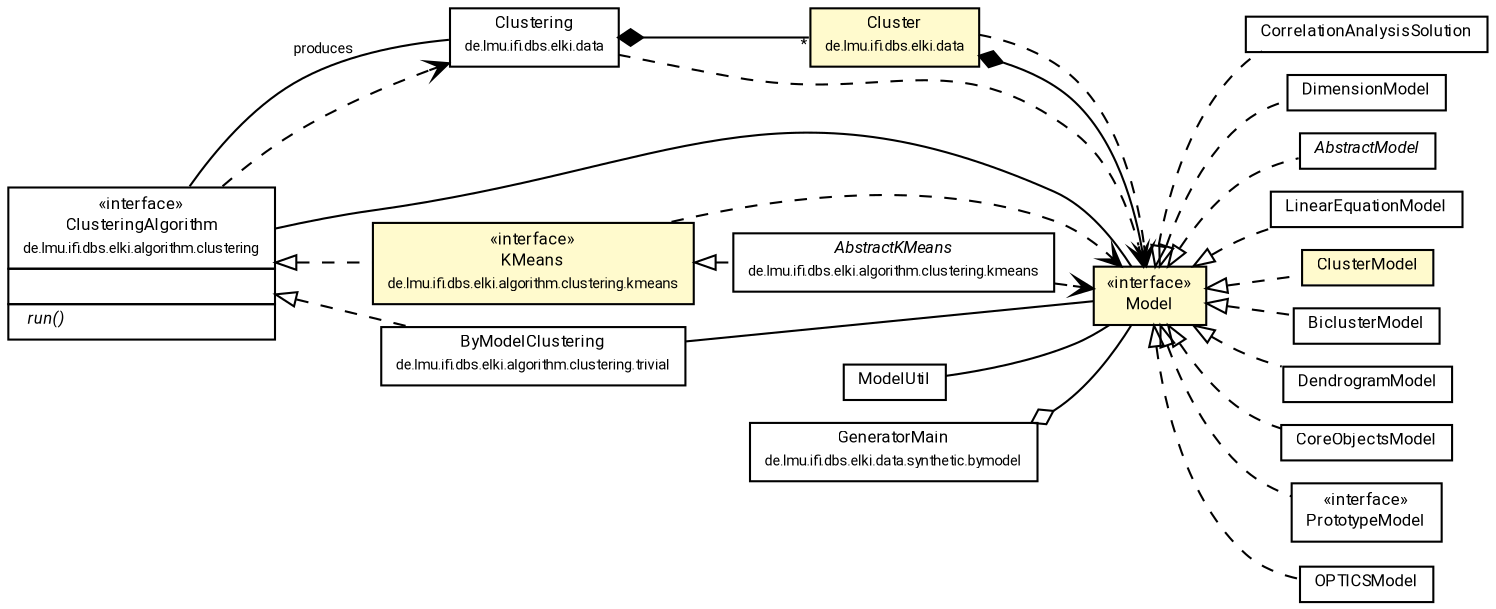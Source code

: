 #!/usr/local/bin/dot
#
# Class diagram 
# Generated by UMLGraph version R5_7_2-60-g0e99a6 (http://www.spinellis.gr/umlgraph/)
#

digraph G {
	graph [fontnames="svg"]
	edge [fontname="Roboto",fontsize=7,labelfontname="Roboto",labelfontsize=7,color="black"];
	node [fontname="Roboto",fontcolor="black",fontsize=8,shape=plaintext,margin=0,width=0,height=0];
	nodesep=0.15;
	ranksep=0.25;
	rankdir=LR;
	// de.lmu.ifi.dbs.elki.data.model.CorrelationAnalysisSolution<V extends de.lmu.ifi.dbs.elki.data.NumberVector>
	c7122979 [label=<<table title="de.lmu.ifi.dbs.elki.data.model.CorrelationAnalysisSolution" border="0" cellborder="1" cellspacing="0" cellpadding="2" href="CorrelationAnalysisSolution.html" target="_parent">
		<tr><td><table border="0" cellspacing="0" cellpadding="1">
		<tr><td align="center" balign="center"> <font face="Roboto">CorrelationAnalysisSolution</font> </td></tr>
		</table></td></tr>
		</table>>, URL="CorrelationAnalysisSolution.html"];
	// de.lmu.ifi.dbs.elki.data.Clustering<M extends de.lmu.ifi.dbs.elki.data.model.Model>
	c7123460 [label=<<table title="de.lmu.ifi.dbs.elki.data.Clustering" border="0" cellborder="1" cellspacing="0" cellpadding="2" href="../Clustering.html" target="_parent">
		<tr><td><table border="0" cellspacing="0" cellpadding="1">
		<tr><td align="center" balign="center"> <font face="Roboto">Clustering</font> </td></tr>
		<tr><td align="center" balign="center"> <font face="Roboto" point-size="7.0">de.lmu.ifi.dbs.elki.data</font> </td></tr>
		</table></td></tr>
		</table>>, URL="../Clustering.html"];
	// de.lmu.ifi.dbs.elki.data.Cluster<M extends de.lmu.ifi.dbs.elki.data.model.Model>
	c7123462 [label=<<table title="de.lmu.ifi.dbs.elki.data.Cluster" border="0" cellborder="1" cellspacing="0" cellpadding="2" bgcolor="LemonChiffon" href="../Cluster.html" target="_parent">
		<tr><td><table border="0" cellspacing="0" cellpadding="1">
		<tr><td align="center" balign="center"> <font face="Roboto">Cluster</font> </td></tr>
		<tr><td align="center" balign="center"> <font face="Roboto" point-size="7.0">de.lmu.ifi.dbs.elki.data</font> </td></tr>
		</table></td></tr>
		</table>>, URL="../Cluster.html"];
	// de.lmu.ifi.dbs.elki.data.model.DimensionModel
	c7123463 [label=<<table title="de.lmu.ifi.dbs.elki.data.model.DimensionModel" border="0" cellborder="1" cellspacing="0" cellpadding="2" href="DimensionModel.html" target="_parent">
		<tr><td><table border="0" cellspacing="0" cellpadding="1">
		<tr><td align="center" balign="center"> <font face="Roboto">DimensionModel</font> </td></tr>
		</table></td></tr>
		</table>>, URL="DimensionModel.html"];
	// de.lmu.ifi.dbs.elki.data.model.AbstractModel
	c7123464 [label=<<table title="de.lmu.ifi.dbs.elki.data.model.AbstractModel" border="0" cellborder="1" cellspacing="0" cellpadding="2" href="AbstractModel.html" target="_parent">
		<tr><td><table border="0" cellspacing="0" cellpadding="1">
		<tr><td align="center" balign="center"> <font face="Roboto"><i>AbstractModel</i></font> </td></tr>
		</table></td></tr>
		</table>>, URL="AbstractModel.html"];
	// de.lmu.ifi.dbs.elki.data.model.LinearEquationModel
	c7123465 [label=<<table title="de.lmu.ifi.dbs.elki.data.model.LinearEquationModel" border="0" cellborder="1" cellspacing="0" cellpadding="2" href="LinearEquationModel.html" target="_parent">
		<tr><td><table border="0" cellspacing="0" cellpadding="1">
		<tr><td align="center" balign="center"> <font face="Roboto">LinearEquationModel</font> </td></tr>
		</table></td></tr>
		</table>>, URL="LinearEquationModel.html"];
	// de.lmu.ifi.dbs.elki.data.model.ClusterModel
	c7123470 [label=<<table title="de.lmu.ifi.dbs.elki.data.model.ClusterModel" border="0" cellborder="1" cellspacing="0" cellpadding="2" bgcolor="LemonChiffon" href="ClusterModel.html" target="_parent">
		<tr><td><table border="0" cellspacing="0" cellpadding="1">
		<tr><td align="center" balign="center"> <font face="Roboto">ClusterModel</font> </td></tr>
		</table></td></tr>
		</table>>, URL="ClusterModel.html"];
	// de.lmu.ifi.dbs.elki.data.model.BiclusterModel
	c7123472 [label=<<table title="de.lmu.ifi.dbs.elki.data.model.BiclusterModel" border="0" cellborder="1" cellspacing="0" cellpadding="2" href="BiclusterModel.html" target="_parent">
		<tr><td><table border="0" cellspacing="0" cellpadding="1">
		<tr><td align="center" balign="center"> <font face="Roboto">BiclusterModel</font> </td></tr>
		</table></td></tr>
		</table>>, URL="BiclusterModel.html"];
	// de.lmu.ifi.dbs.elki.data.model.DendrogramModel
	c7123473 [label=<<table title="de.lmu.ifi.dbs.elki.data.model.DendrogramModel" border="0" cellborder="1" cellspacing="0" cellpadding="2" href="DendrogramModel.html" target="_parent">
		<tr><td><table border="0" cellspacing="0" cellpadding="1">
		<tr><td align="center" balign="center"> <font face="Roboto">DendrogramModel</font> </td></tr>
		</table></td></tr>
		</table>>, URL="DendrogramModel.html"];
	// de.lmu.ifi.dbs.elki.data.model.CoreObjectsModel
	c7123474 [label=<<table title="de.lmu.ifi.dbs.elki.data.model.CoreObjectsModel" border="0" cellborder="1" cellspacing="0" cellpadding="2" href="CoreObjectsModel.html" target="_parent">
		<tr><td><table border="0" cellspacing="0" cellpadding="1">
		<tr><td align="center" balign="center"> <font face="Roboto">CoreObjectsModel</font> </td></tr>
		</table></td></tr>
		</table>>, URL="CoreObjectsModel.html"];
	// de.lmu.ifi.dbs.elki.data.model.ModelUtil
	c7123475 [label=<<table title="de.lmu.ifi.dbs.elki.data.model.ModelUtil" border="0" cellborder="1" cellspacing="0" cellpadding="2" href="ModelUtil.html" target="_parent">
		<tr><td><table border="0" cellspacing="0" cellpadding="1">
		<tr><td align="center" balign="center"> <font face="Roboto">ModelUtil</font> </td></tr>
		</table></td></tr>
		</table>>, URL="ModelUtil.html"];
	// de.lmu.ifi.dbs.elki.data.model.Model
	c7123476 [label=<<table title="de.lmu.ifi.dbs.elki.data.model.Model" border="0" cellborder="1" cellspacing="0" cellpadding="2" bgcolor="lemonChiffon" href="Model.html" target="_parent">
		<tr><td><table border="0" cellspacing="0" cellpadding="1">
		<tr><td align="center" balign="center"> &#171;interface&#187; </td></tr>
		<tr><td align="center" balign="center"> <font face="Roboto">Model</font> </td></tr>
		</table></td></tr>
		</table>>, URL="Model.html"];
	// de.lmu.ifi.dbs.elki.data.model.PrototypeModel<V>
	c7123477 [label=<<table title="de.lmu.ifi.dbs.elki.data.model.PrototypeModel" border="0" cellborder="1" cellspacing="0" cellpadding="2" href="PrototypeModel.html" target="_parent">
		<tr><td><table border="0" cellspacing="0" cellpadding="1">
		<tr><td align="center" balign="center"> &#171;interface&#187; </td></tr>
		<tr><td align="center" balign="center"> <font face="Roboto">PrototypeModel</font> </td></tr>
		</table></td></tr>
		</table>>, URL="PrototypeModel.html"];
	// de.lmu.ifi.dbs.elki.data.model.OPTICSModel
	c7123480 [label=<<table title="de.lmu.ifi.dbs.elki.data.model.OPTICSModel" border="0" cellborder="1" cellspacing="0" cellpadding="2" href="OPTICSModel.html" target="_parent">
		<tr><td><table border="0" cellspacing="0" cellpadding="1">
		<tr><td align="center" balign="center"> <font face="Roboto">OPTICSModel</font> </td></tr>
		</table></td></tr>
		</table>>, URL="OPTICSModel.html"];
	// de.lmu.ifi.dbs.elki.algorithm.clustering.kmeans.KMeans<V extends de.lmu.ifi.dbs.elki.data.NumberVector, M extends de.lmu.ifi.dbs.elki.data.model.Model>
	c7123688 [label=<<table title="de.lmu.ifi.dbs.elki.algorithm.clustering.kmeans.KMeans" border="0" cellborder="1" cellspacing="0" cellpadding="2" bgcolor="LemonChiffon" href="../../algorithm/clustering/kmeans/KMeans.html" target="_parent">
		<tr><td><table border="0" cellspacing="0" cellpadding="1">
		<tr><td align="center" balign="center"> &#171;interface&#187; </td></tr>
		<tr><td align="center" balign="center"> <font face="Roboto">KMeans</font> </td></tr>
		<tr><td align="center" balign="center"> <font face="Roboto" point-size="7.0">de.lmu.ifi.dbs.elki.algorithm.clustering.kmeans</font> </td></tr>
		</table></td></tr>
		</table>>, URL="../../algorithm/clustering/kmeans/KMeans.html"];
	// de.lmu.ifi.dbs.elki.algorithm.clustering.kmeans.AbstractKMeans<V extends de.lmu.ifi.dbs.elki.data.NumberVector, M extends de.lmu.ifi.dbs.elki.data.model.Model>
	c7123691 [label=<<table title="de.lmu.ifi.dbs.elki.algorithm.clustering.kmeans.AbstractKMeans" border="0" cellborder="1" cellspacing="0" cellpadding="2" href="../../algorithm/clustering/kmeans/AbstractKMeans.html" target="_parent">
		<tr><td><table border="0" cellspacing="0" cellpadding="1">
		<tr><td align="center" balign="center"> <font face="Roboto"><i>AbstractKMeans</i></font> </td></tr>
		<tr><td align="center" balign="center"> <font face="Roboto" point-size="7.0">de.lmu.ifi.dbs.elki.algorithm.clustering.kmeans</font> </td></tr>
		</table></td></tr>
		</table>>, URL="../../algorithm/clustering/kmeans/AbstractKMeans.html"];
	// de.lmu.ifi.dbs.elki.algorithm.clustering.ClusteringAlgorithm<C extends de.lmu.ifi.dbs.elki.data.Clustering<? extends de.lmu.ifi.dbs.elki.data.model.Model>>
	c7123789 [label=<<table title="de.lmu.ifi.dbs.elki.algorithm.clustering.ClusteringAlgorithm" border="0" cellborder="1" cellspacing="0" cellpadding="2" href="../../algorithm/clustering/ClusteringAlgorithm.html" target="_parent">
		<tr><td><table border="0" cellspacing="0" cellpadding="1">
		<tr><td align="center" balign="center"> &#171;interface&#187; </td></tr>
		<tr><td align="center" balign="center"> <font face="Roboto">ClusteringAlgorithm</font> </td></tr>
		<tr><td align="center" balign="center"> <font face="Roboto" point-size="7.0">de.lmu.ifi.dbs.elki.algorithm.clustering</font> </td></tr>
		</table></td></tr>
		<tr><td><table border="0" cellspacing="0" cellpadding="1">
		<tr><td align="left" balign="left">  </td></tr>
		</table></td></tr>
		<tr><td><table border="0" cellspacing="0" cellpadding="1">
		<tr><td align="left" balign="left"> <i> run()</i> </td></tr>
		</table></td></tr>
		</table>>, URL="../../algorithm/clustering/ClusteringAlgorithm.html"];
	// de.lmu.ifi.dbs.elki.data.synthetic.bymodel.GeneratorMain
	c7125033 [label=<<table title="de.lmu.ifi.dbs.elki.data.synthetic.bymodel.GeneratorMain" border="0" cellborder="1" cellspacing="0" cellpadding="2" href="../synthetic/bymodel/GeneratorMain.html" target="_parent">
		<tr><td><table border="0" cellspacing="0" cellpadding="1">
		<tr><td align="center" balign="center"> <font face="Roboto">GeneratorMain</font> </td></tr>
		<tr><td align="center" balign="center"> <font face="Roboto" point-size="7.0">de.lmu.ifi.dbs.elki.data.synthetic.bymodel</font> </td></tr>
		</table></td></tr>
		</table>>, URL="../synthetic/bymodel/GeneratorMain.html"];
	// de.lmu.ifi.dbs.elki.algorithm.clustering.trivial.ByModelClustering
	c7125045 [label=<<table title="de.lmu.ifi.dbs.elki.algorithm.clustering.trivial.ByModelClustering" border="0" cellborder="1" cellspacing="0" cellpadding="2" href="../../algorithm/clustering/trivial/ByModelClustering.html" target="_parent">
		<tr><td><table border="0" cellspacing="0" cellpadding="1">
		<tr><td align="center" balign="center"> <font face="Roboto">ByModelClustering</font> </td></tr>
		<tr><td align="center" balign="center"> <font face="Roboto" point-size="7.0">de.lmu.ifi.dbs.elki.algorithm.clustering.trivial</font> </td></tr>
		</table></td></tr>
		</table>>, URL="../../algorithm/clustering/trivial/ByModelClustering.html"];
	// de.lmu.ifi.dbs.elki.data.model.CorrelationAnalysisSolution<V extends de.lmu.ifi.dbs.elki.data.NumberVector> implements de.lmu.ifi.dbs.elki.data.model.Model
	c7123476 -> c7122979 [arrowtail=empty,style=dashed,dir=back,weight=9];
	// de.lmu.ifi.dbs.elki.data.Clustering<M extends de.lmu.ifi.dbs.elki.data.model.Model> composed de.lmu.ifi.dbs.elki.data.Cluster<M extends de.lmu.ifi.dbs.elki.data.model.Model>
	c7123460 -> c7123462 [arrowhead=none,arrowtail=diamond,dir=back,weight=6,headlabel="*"];
	// de.lmu.ifi.dbs.elki.data.Cluster<M extends de.lmu.ifi.dbs.elki.data.model.Model> composed de.lmu.ifi.dbs.elki.data.model.Model
	c7123462 -> c7123476 [arrowhead=none,arrowtail=diamond,dir=back,weight=6];
	// de.lmu.ifi.dbs.elki.data.model.DimensionModel implements de.lmu.ifi.dbs.elki.data.model.Model
	c7123476 -> c7123463 [arrowtail=empty,style=dashed,dir=back,weight=9];
	// de.lmu.ifi.dbs.elki.data.model.AbstractModel implements de.lmu.ifi.dbs.elki.data.model.Model
	c7123476 -> c7123464 [arrowtail=empty,style=dashed,dir=back,weight=9];
	// de.lmu.ifi.dbs.elki.data.model.LinearEquationModel implements de.lmu.ifi.dbs.elki.data.model.Model
	c7123476 -> c7123465 [arrowtail=empty,style=dashed,dir=back,weight=9];
	// de.lmu.ifi.dbs.elki.data.model.ClusterModel implements de.lmu.ifi.dbs.elki.data.model.Model
	c7123476 -> c7123470 [arrowtail=empty,style=dashed,dir=back,weight=9];
	// de.lmu.ifi.dbs.elki.data.model.BiclusterModel implements de.lmu.ifi.dbs.elki.data.model.Model
	c7123476 -> c7123472 [arrowtail=empty,style=dashed,dir=back,weight=9];
	// de.lmu.ifi.dbs.elki.data.model.DendrogramModel implements de.lmu.ifi.dbs.elki.data.model.Model
	c7123476 -> c7123473 [arrowtail=empty,style=dashed,dir=back,weight=9];
	// de.lmu.ifi.dbs.elki.data.model.CoreObjectsModel implements de.lmu.ifi.dbs.elki.data.model.Model
	c7123476 -> c7123474 [arrowtail=empty,style=dashed,dir=back,weight=9];
	// de.lmu.ifi.dbs.elki.data.model.ModelUtil assoc de.lmu.ifi.dbs.elki.data.model.Model
	c7123475 -> c7123476 [arrowhead=none,weight=2];
	// de.lmu.ifi.dbs.elki.data.model.PrototypeModel<V> implements de.lmu.ifi.dbs.elki.data.model.Model
	c7123476 -> c7123477 [arrowtail=empty,style=dashed,dir=back,weight=9];
	// de.lmu.ifi.dbs.elki.data.model.OPTICSModel implements de.lmu.ifi.dbs.elki.data.model.Model
	c7123476 -> c7123480 [arrowtail=empty,style=dashed,dir=back,weight=9];
	// de.lmu.ifi.dbs.elki.algorithm.clustering.kmeans.KMeans<V extends de.lmu.ifi.dbs.elki.data.NumberVector, M extends de.lmu.ifi.dbs.elki.data.model.Model> implements de.lmu.ifi.dbs.elki.algorithm.clustering.ClusteringAlgorithm<C extends de.lmu.ifi.dbs.elki.data.Clustering<? extends de.lmu.ifi.dbs.elki.data.model.Model>>
	c7123789 -> c7123688 [arrowtail=empty,style=dashed,dir=back,weight=9];
	// de.lmu.ifi.dbs.elki.algorithm.clustering.kmeans.AbstractKMeans<V extends de.lmu.ifi.dbs.elki.data.NumberVector, M extends de.lmu.ifi.dbs.elki.data.model.Model> implements de.lmu.ifi.dbs.elki.algorithm.clustering.kmeans.KMeans<V extends de.lmu.ifi.dbs.elki.data.NumberVector, M extends de.lmu.ifi.dbs.elki.data.model.Model>
	c7123688 -> c7123691 [arrowtail=empty,style=dashed,dir=back,weight=9];
	// de.lmu.ifi.dbs.elki.algorithm.clustering.ClusteringAlgorithm<C extends de.lmu.ifi.dbs.elki.data.Clustering<? extends de.lmu.ifi.dbs.elki.data.model.Model>> assoc de.lmu.ifi.dbs.elki.data.Clustering<M extends de.lmu.ifi.dbs.elki.data.model.Model>
	c7123789 -> c7123460 [arrowhead=none,weight=2,label="produces"];
	// de.lmu.ifi.dbs.elki.algorithm.clustering.ClusteringAlgorithm<C extends de.lmu.ifi.dbs.elki.data.Clustering<? extends de.lmu.ifi.dbs.elki.data.model.Model>> assoc de.lmu.ifi.dbs.elki.data.model.Model
	c7123789 -> c7123476 [arrowhead=none,weight=2];
	// de.lmu.ifi.dbs.elki.data.synthetic.bymodel.GeneratorMain has de.lmu.ifi.dbs.elki.data.model.Model
	c7125033 -> c7123476 [arrowhead=none,arrowtail=ediamond,dir=back,weight=4];
	// de.lmu.ifi.dbs.elki.algorithm.clustering.trivial.ByModelClustering implements de.lmu.ifi.dbs.elki.algorithm.clustering.ClusteringAlgorithm<C extends de.lmu.ifi.dbs.elki.data.Clustering<? extends de.lmu.ifi.dbs.elki.data.model.Model>>
	c7123789 -> c7125045 [arrowtail=empty,style=dashed,dir=back,weight=9];
	// de.lmu.ifi.dbs.elki.algorithm.clustering.trivial.ByModelClustering assoc de.lmu.ifi.dbs.elki.data.model.Model
	c7125045 -> c7123476 [arrowhead=none,weight=2];
	// de.lmu.ifi.dbs.elki.data.Clustering<M extends de.lmu.ifi.dbs.elki.data.model.Model> depend de.lmu.ifi.dbs.elki.data.model.Model
	c7123460 -> c7123476 [arrowhead=open,style=dashed,weight=0];
	// de.lmu.ifi.dbs.elki.data.Cluster<M extends de.lmu.ifi.dbs.elki.data.model.Model> depend de.lmu.ifi.dbs.elki.data.model.Model
	c7123462 -> c7123476 [arrowhead=open,style=dashed,weight=0];
	// de.lmu.ifi.dbs.elki.algorithm.clustering.kmeans.KMeans<V extends de.lmu.ifi.dbs.elki.data.NumberVector, M extends de.lmu.ifi.dbs.elki.data.model.Model> depend de.lmu.ifi.dbs.elki.data.model.Model
	c7123688 -> c7123476 [arrowhead=open,style=dashed,weight=0];
	// de.lmu.ifi.dbs.elki.algorithm.clustering.kmeans.AbstractKMeans<V extends de.lmu.ifi.dbs.elki.data.NumberVector, M extends de.lmu.ifi.dbs.elki.data.model.Model> depend de.lmu.ifi.dbs.elki.data.model.Model
	c7123691 -> c7123476 [arrowhead=open,style=dashed,weight=0];
	// de.lmu.ifi.dbs.elki.algorithm.clustering.ClusteringAlgorithm<C extends de.lmu.ifi.dbs.elki.data.Clustering<? extends de.lmu.ifi.dbs.elki.data.model.Model>> depend de.lmu.ifi.dbs.elki.data.Clustering<M extends de.lmu.ifi.dbs.elki.data.model.Model>
	c7123789 -> c7123460 [arrowhead=open,style=dashed,weight=0];
}


